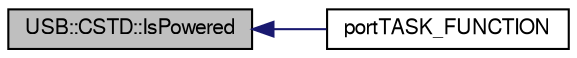 digraph G
{
  bgcolor="transparent";
  edge [fontname="FreeSans",fontsize=10,labelfontname="FreeSans",labelfontsize=10];
  node [fontname="FreeSans",fontsize=10,shape=record];
  rankdir=LR;
  Node1 [label="USB::CSTD::IsPowered",height=0.2,width=0.4,color="black", fillcolor="grey75", style="filled" fontcolor="black"];
  Node1 -> Node2 [dir=back,color="midnightblue",fontsize=10,style="solid",fontname="FreeSans"];
  Node2 [label="portTASK_FUNCTION",height=0.2,width=0.4,color="black",URL="$usb_tasks_8cpp.html#bf532eb4d4d55d51477ea9534ab711ca"];
}
